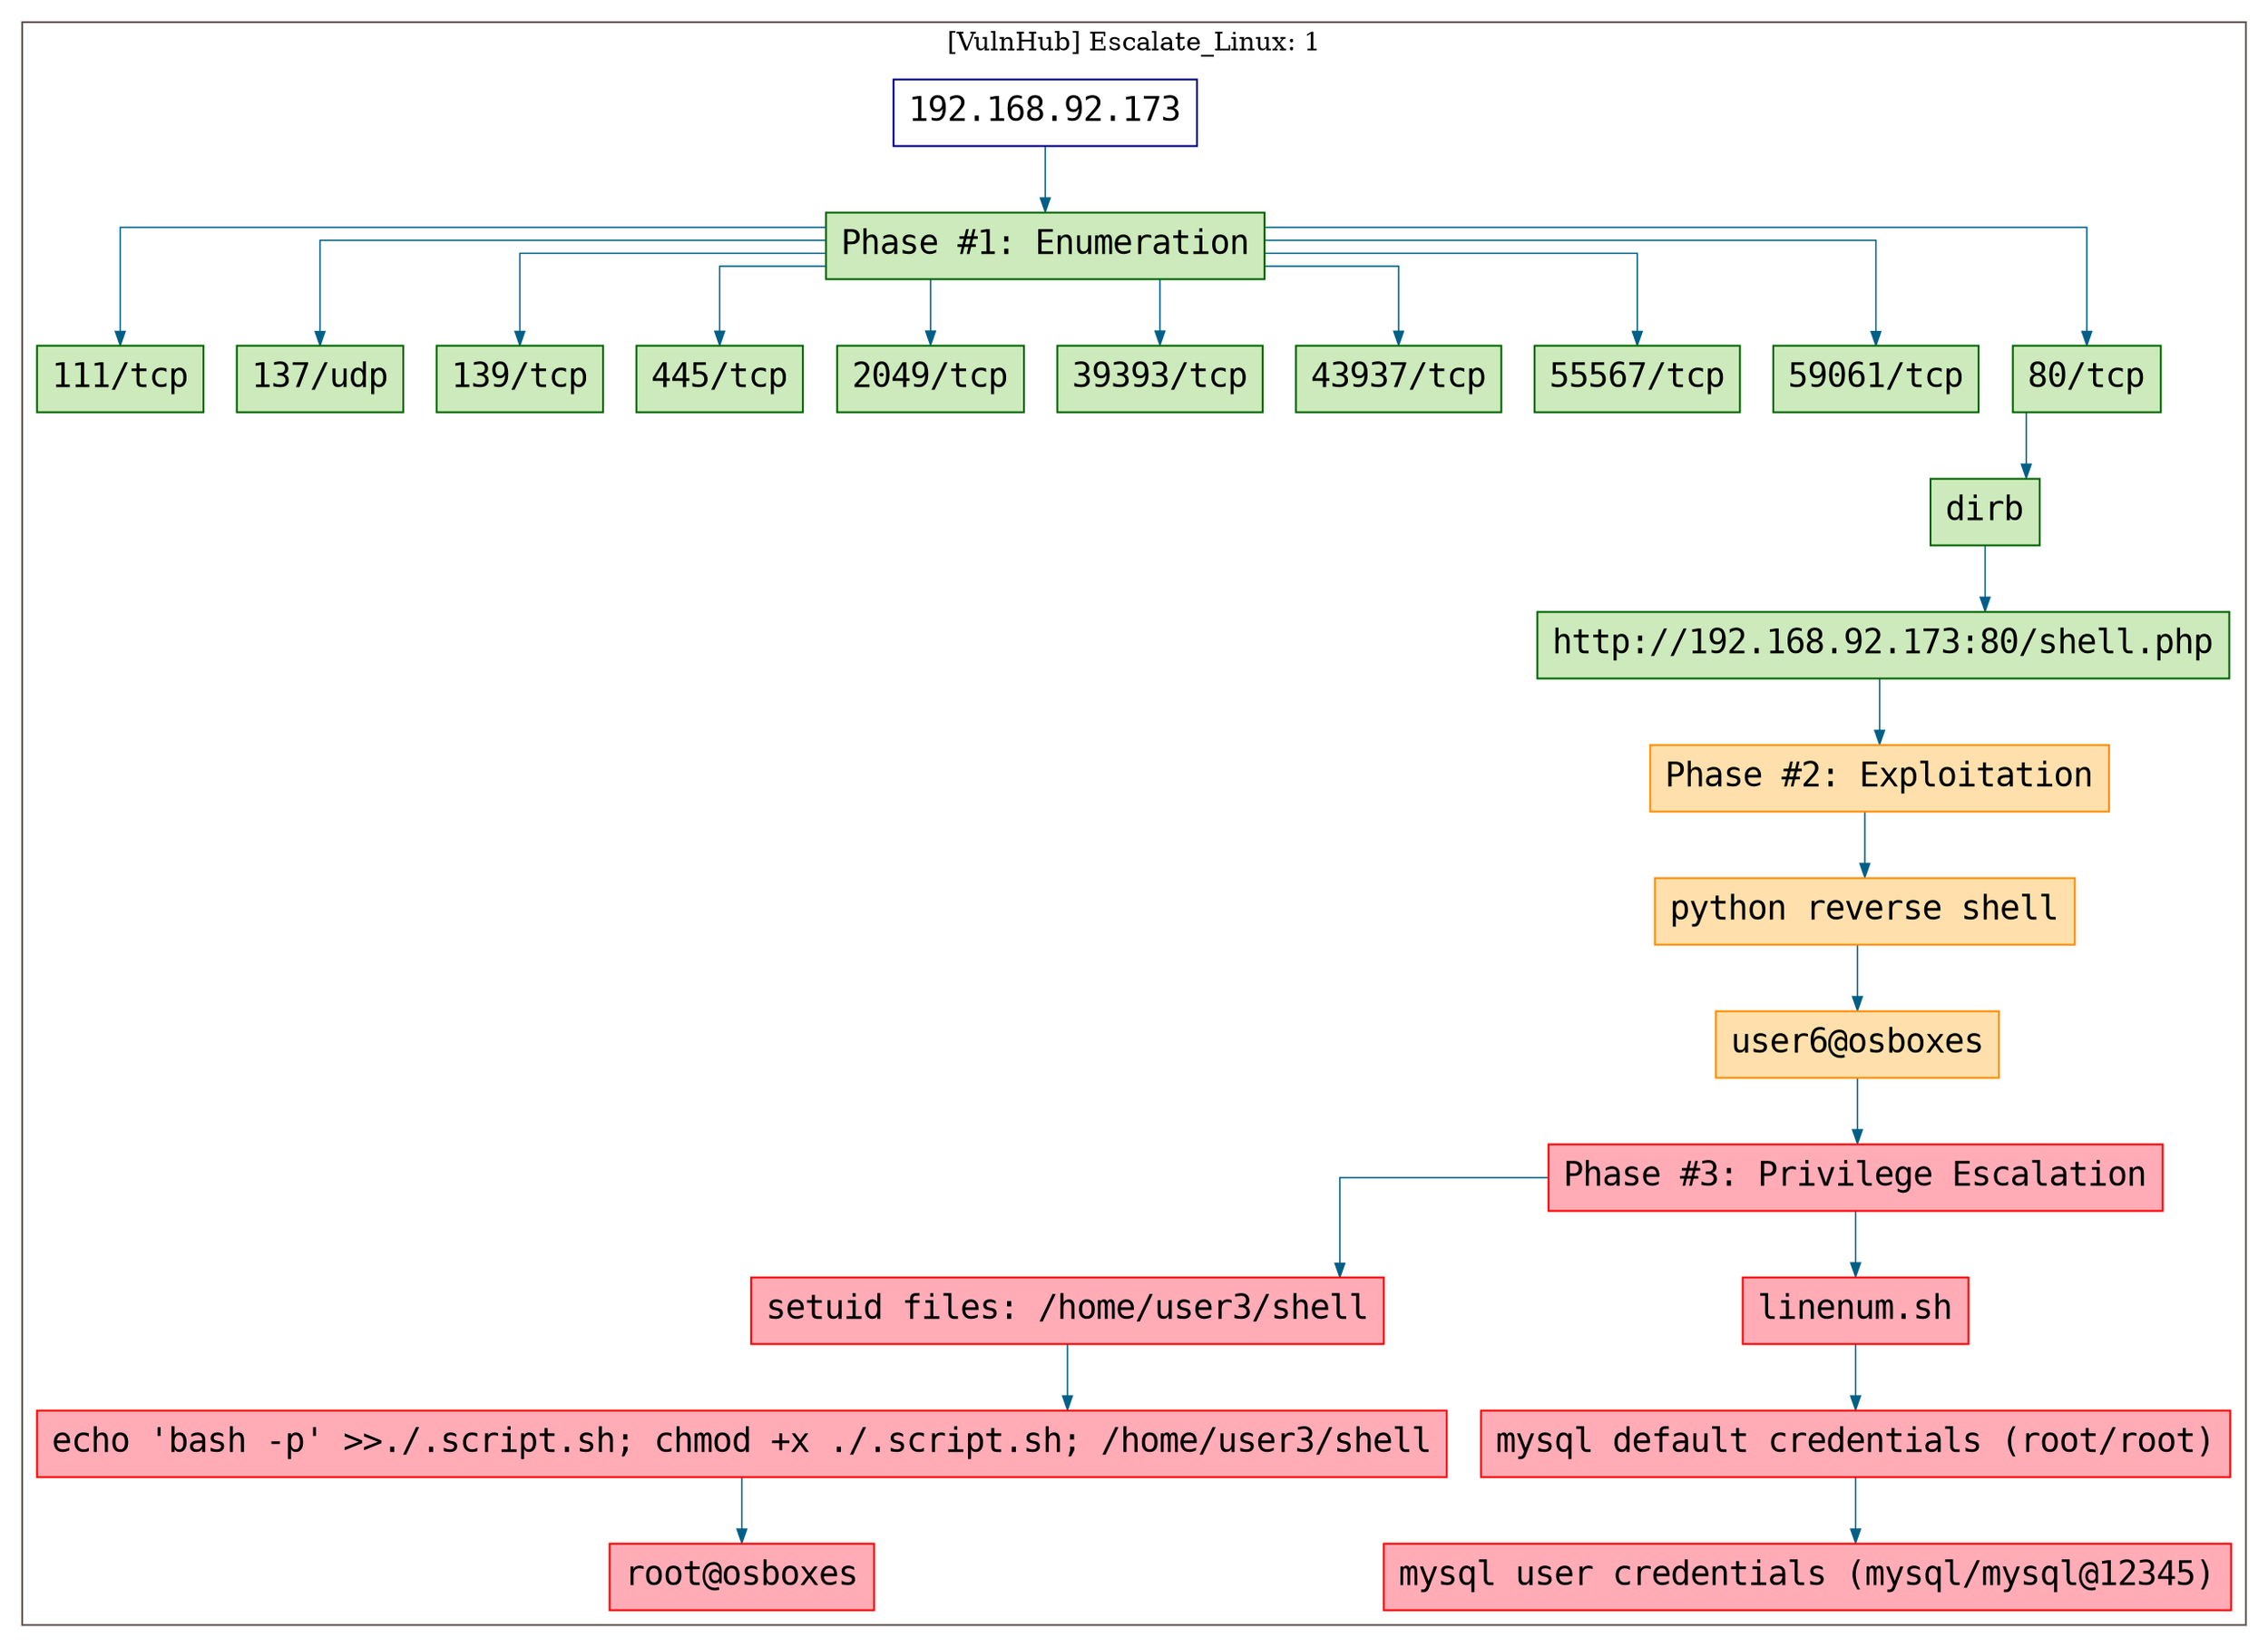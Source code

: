 digraph G {
  #rankdir=LR;
  nodesdictep=1.0; splines="ortho"; K=0.6; overlap=scale; fixedsize=true; resolution=72; bgcolor="#ffffff"; outputorder="edgesfirst";
  node [fontname="courier" fontsize=18 shape=box width=0.25 fillcolor="white" style="filled,solid"];
  edge [style=solid color="#005f87" penwidth=0.75 arrowsize=0.75];

  0[label="192.168.92.173" color="navyblue" fillcolor="#ffffff" tooltip="[VulnHub] Escalate_Linux: 1"];
  10[label="mysql default credentials (root/root)" color="red" fillcolor="#ffacb7" tooltip="Phase #3:Privilege Escalation"];
  11[label="mysql user credentials (mysql/mysql@12345)" color="red" fillcolor="#ffacb7" tooltip="Phase #3:Privilege Escalation"];
  12[label="setuid files: /home/user3/shell" color="red" fillcolor="#ffacb7" tooltip="Phase #3:Privilege Escalation"];
  13[label="echo 'bash -p' >>./.script.sh; chmod +x ./.script.sh; /home/user3/shell" color="red" fillcolor="#ffacb7" tooltip="Phase #3:Privilege Escalation"];
  14[label="root@osboxes" color="red" fillcolor="#ffacb7" tooltip="Phase #3:Privilege Escalation"];
  15[label="111/tcp" color="darkgreen" fillcolor="#cceabb" tooltip="Phase #1:Enumeration"];
  16[label="137/udp" color="darkgreen" fillcolor="#cceabb" tooltip="Phase #1:Enumeration"];
  17[label="139/tcp" color="darkgreen" fillcolor="#cceabb" tooltip="Phase #1:Enumeration"];
  18[label="445/tcp" color="darkgreen" fillcolor="#cceabb" tooltip="Phase #1:Enumeration"];
  19[label="2049/tcp" color="darkgreen" fillcolor="#cceabb" tooltip="Phase #1:Enumeration"];
  1[label="Phase #1: Enumeration" color="darkgreen" fillcolor="#cceabb" tooltip="Phase #1:Enumeration"];
  20[label="39393/tcp" color="darkgreen" fillcolor="#cceabb" tooltip="Phase #1:Enumeration"];
  21[label="43937/tcp" color="darkgreen" fillcolor="#cceabb" tooltip="Phase #1:Enumeration"];
  22[label="55567/tcp" color="darkgreen" fillcolor="#cceabb" tooltip="Phase #1:Enumeration"];
  23[label="59061/tcp" color="darkgreen" fillcolor="#cceabb" tooltip="Phase #1:Enumeration"];
  2[label="80/tcp" color="darkgreen" fillcolor="#cceabb" tooltip="Phase #1:Enumeration"];
  3[label="dirb" color="darkgreen" fillcolor="#cceabb" tooltip="Phase #1:Enumeration"];
  4[label="http://192.168.92.173:80/shell.php" color="darkgreen" fillcolor="#cceabb" tooltip="Phase #1:Enumeration"];
  5[label="Phase #2: Exploitation" color="darkorange" fillcolor="#ffe0ac" tooltip="Phase #2:Exploitation"];
  6[label="python reverse shell" color="darkorange" fillcolor="#ffe0ac" tooltip="Phase #2:Exploitation"];
  7[label="user6@osboxes" color="darkorange" fillcolor="#ffe0ac" tooltip="Phase #2:Exploitation"];
  8[label="Phase #3: Privilege Escalation" color="red" fillcolor="#ffacb7" tooltip="Phase #3:Privilege Escalation"];
  9[label="linenum.sh" color="red" fillcolor="#ffacb7" tooltip="Phase #3:Privilege Escalation"];

  subgraph cluster_0 {
    node [style="filled,solid"];
    label = "[VulnHub] Escalate_Linux: 1";
    color = "#665957";
    0 -> 1 [color="#005f87"];
    1 -> 15 [color="#005f87"];
    1 -> 16 [color="#005f87"];
    1 -> 17 [color="#005f87"];
    1 -> 18 [color="#005f87"];
    1 -> 19 [color="#005f87"];
    1 -> 2 [color="#005f87"];
    1 -> 20 [color="#005f87"];
    1 -> 21 [color="#005f87"];
    1 -> 22 [color="#005f87"];
    1 -> 23 [color="#005f87"];
    10 -> 11 [color="#005f87"];
    12 -> 13 [color="#005f87"];
    13 -> 14 [color="#005f87"];
    2 -> 3 [color="#005f87"];
    3 -> 4 [color="#005f87"];
    4 -> 5 [color="#005f87"];
    5 -> 6 [color="#005f87"];
    6 -> 7 [color="#005f87"];
    7 -> 8 [color="#005f87"];
    8 -> 12 [color="#005f87"];
    8 -> 9 [color="#005f87"];
    9 -> 10 [color="#005f87"];
  }
}
